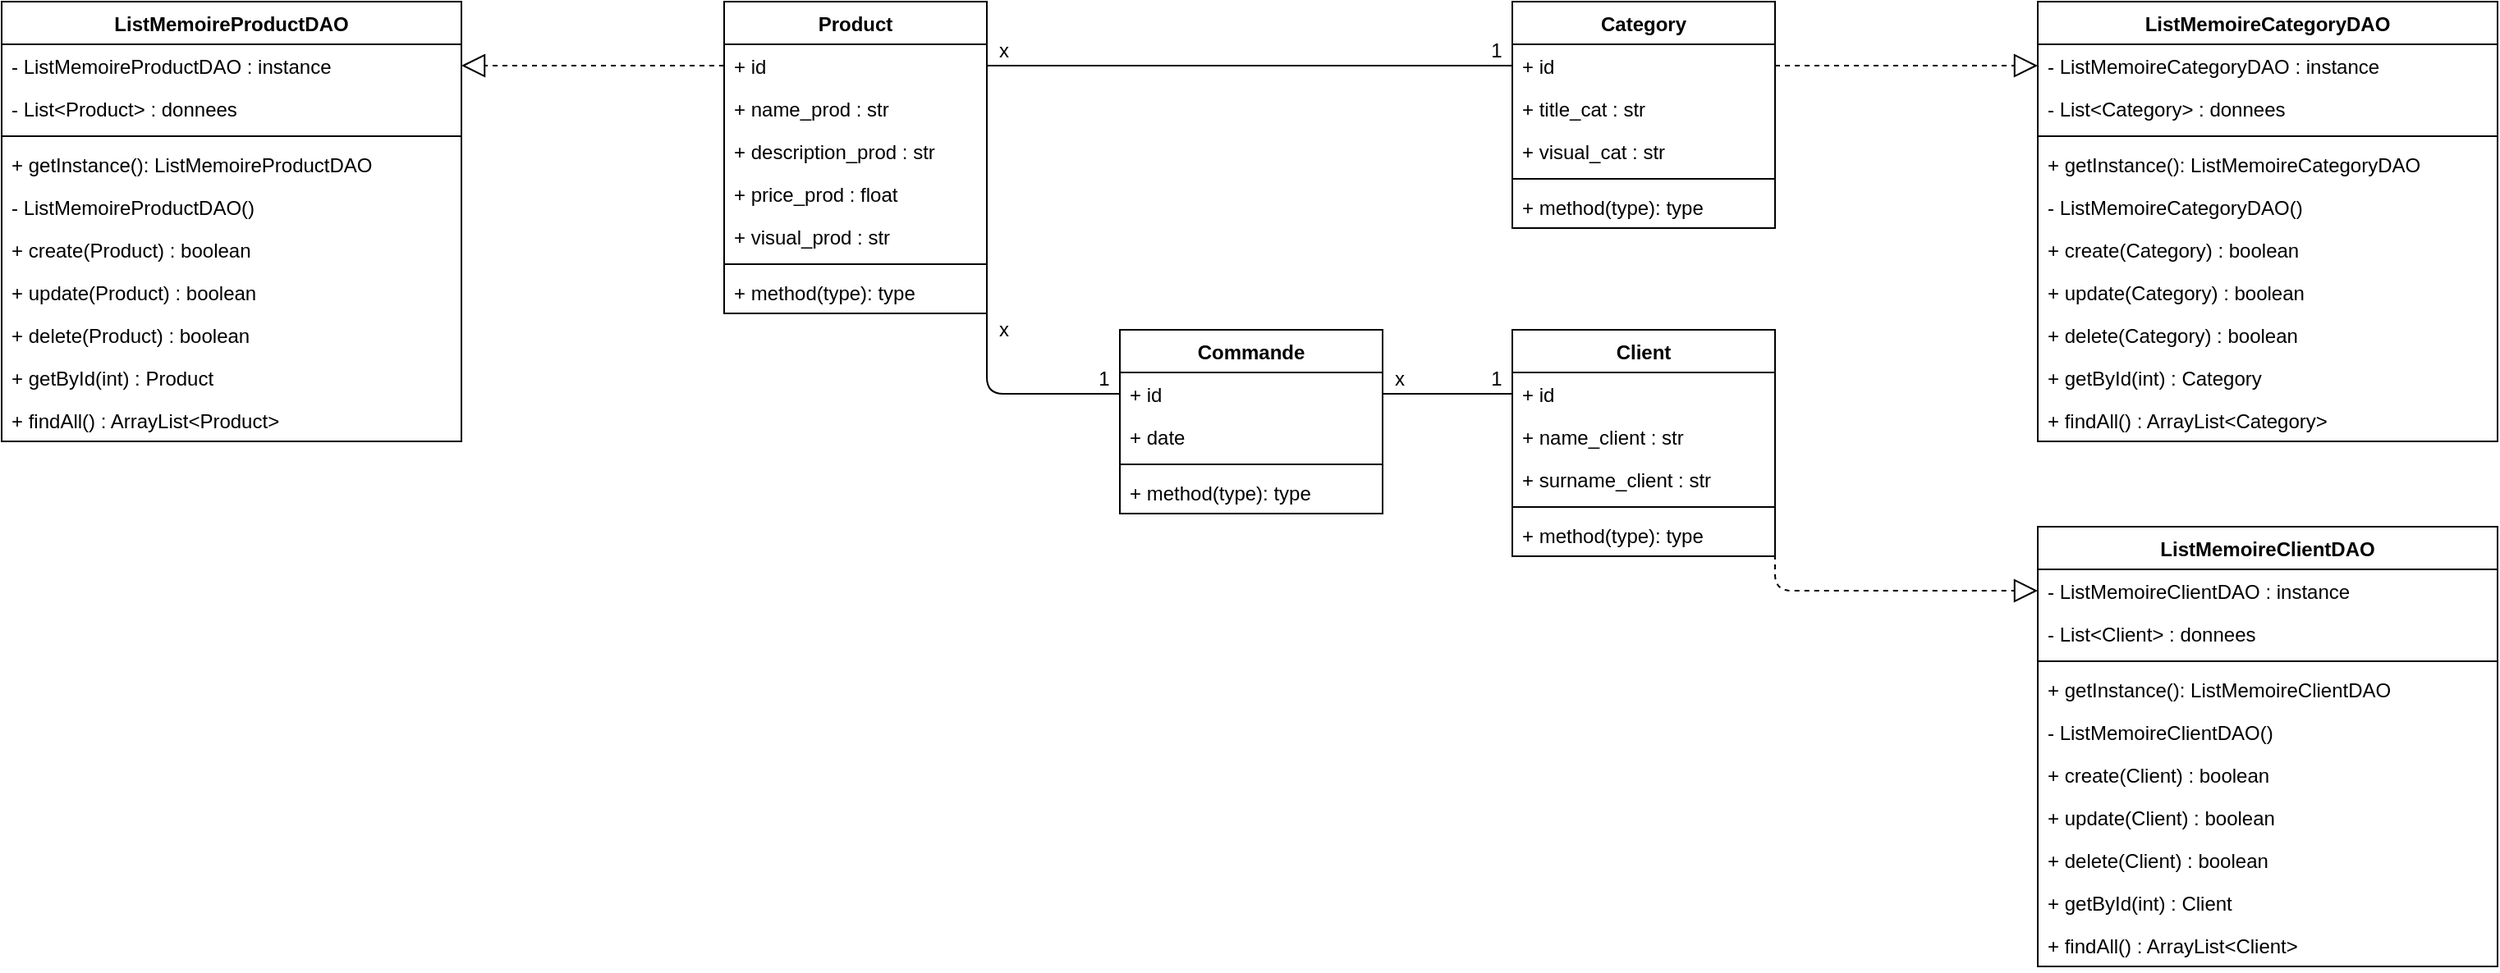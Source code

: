 <mxfile version="13.7.3" type="github">
  <diagram id="C5RBs43oDa-KdzZeNtuy" name="Page-1">
    <mxGraphModel dx="2130" dy="885" grid="1" gridSize="10" guides="1" tooltips="1" connect="1" arrows="1" fold="1" page="1" pageScale="1" pageWidth="827" pageHeight="1169" math="0" shadow="0">
      <root>
        <mxCell id="WIyWlLk6GJQsqaUBKTNV-0" />
        <mxCell id="WIyWlLk6GJQsqaUBKTNV-1" parent="WIyWlLk6GJQsqaUBKTNV-0" />
        <mxCell id="BMgDzN0odZBPxnhYGecx-119" value="" style="endArrow=none;html=1;entryX=1;entryY=0.5;entryDx=0;entryDy=0;exitX=0;exitY=0.5;exitDx=0;exitDy=0;" edge="1" parent="WIyWlLk6GJQsqaUBKTNV-1" source="BMgDzN0odZBPxnhYGecx-87" target="BMgDzN0odZBPxnhYGecx-117">
          <mxGeometry width="50" height="50" relative="1" as="geometry">
            <mxPoint x="200" y="250" as="sourcePoint" />
            <mxPoint x="250" y="200" as="targetPoint" />
            <Array as="points">
              <mxPoint x="640" y="279" />
            </Array>
          </mxGeometry>
        </mxCell>
        <mxCell id="BMgDzN0odZBPxnhYGecx-120" value="" style="endArrow=none;html=1;entryX=0;entryY=0.5;entryDx=0;entryDy=0;exitX=1;exitY=0.5;exitDx=0;exitDy=0;" edge="1" parent="WIyWlLk6GJQsqaUBKTNV-1" source="BMgDzN0odZBPxnhYGecx-87" target="BMgDzN0odZBPxnhYGecx-105">
          <mxGeometry width="50" height="50" relative="1" as="geometry">
            <mxPoint x="881" y="410" as="sourcePoint" />
            <mxPoint x="931" y="360" as="targetPoint" />
          </mxGeometry>
        </mxCell>
        <mxCell id="BMgDzN0odZBPxnhYGecx-121" value="" style="endArrow=none;html=1;entryX=0;entryY=0.5;entryDx=0;entryDy=0;exitX=1;exitY=0.5;exitDx=0;exitDy=0;" edge="1" parent="WIyWlLk6GJQsqaUBKTNV-1" source="BMgDzN0odZBPxnhYGecx-111" target="BMgDzN0odZBPxnhYGecx-99">
          <mxGeometry width="50" height="50" relative="1" as="geometry">
            <mxPoint x="200" y="250" as="sourcePoint" />
            <mxPoint x="250" y="200" as="targetPoint" />
          </mxGeometry>
        </mxCell>
        <mxCell id="BMgDzN0odZBPxnhYGecx-122" value="" style="endArrow=block;dashed=1;endFill=0;endSize=12;html=1;entryX=0;entryY=0.5;entryDx=0;entryDy=0;exitX=1;exitY=0.5;exitDx=0;exitDy=0;" edge="1" parent="WIyWlLk6GJQsqaUBKTNV-1" source="BMgDzN0odZBPxnhYGecx-99" target="BMgDzN0odZBPxnhYGecx-5">
          <mxGeometry width="160" relative="1" as="geometry">
            <mxPoint x="660" y="230" as="sourcePoint" />
            <mxPoint x="820" y="230" as="targetPoint" />
          </mxGeometry>
        </mxCell>
        <mxCell id="BMgDzN0odZBPxnhYGecx-123" value="" style="endArrow=block;dashed=1;endFill=0;endSize=12;html=1;entryX=0;entryY=0.5;entryDx=0;entryDy=0;exitX=1;exitY=0.5;exitDx=0;exitDy=0;" edge="1" parent="WIyWlLk6GJQsqaUBKTNV-1" source="BMgDzN0odZBPxnhYGecx-109" target="BMgDzN0odZBPxnhYGecx-58">
          <mxGeometry width="160" relative="1" as="geometry">
            <mxPoint x="660" y="370" as="sourcePoint" />
            <mxPoint x="820" y="370" as="targetPoint" />
            <Array as="points">
              <mxPoint x="1120" y="399" />
            </Array>
          </mxGeometry>
        </mxCell>
        <mxCell id="BMgDzN0odZBPxnhYGecx-124" value="" style="endArrow=block;dashed=1;endFill=0;endSize=12;html=1;exitX=0;exitY=0.5;exitDx=0;exitDy=0;entryX=1;entryY=0.5;entryDx=0;entryDy=0;" edge="1" parent="WIyWlLk6GJQsqaUBKTNV-1" source="BMgDzN0odZBPxnhYGecx-111" target="BMgDzN0odZBPxnhYGecx-69">
          <mxGeometry width="160" relative="1" as="geometry">
            <mxPoint x="660" y="370" as="sourcePoint" />
            <mxPoint x="820" y="370" as="targetPoint" />
          </mxGeometry>
        </mxCell>
        <mxCell id="BMgDzN0odZBPxnhYGecx-110" value="Product" style="swimlane;fontStyle=1;align=center;verticalAlign=top;childLayout=stackLayout;horizontal=1;startSize=26;horizontalStack=0;resizeParent=1;resizeParentMax=0;resizeLast=0;collapsible=1;marginBottom=0;" vertex="1" parent="WIyWlLk6GJQsqaUBKTNV-1">
          <mxGeometry x="480" y="40" width="160" height="190" as="geometry" />
        </mxCell>
        <mxCell id="BMgDzN0odZBPxnhYGecx-111" value="+ id" style="text;strokeColor=none;fillColor=none;align=left;verticalAlign=top;spacingLeft=4;spacingRight=4;overflow=hidden;rotatable=0;points=[[0,0.5],[1,0.5]];portConstraint=eastwest;" vertex="1" parent="BMgDzN0odZBPxnhYGecx-110">
          <mxGeometry y="26" width="160" height="26" as="geometry" />
        </mxCell>
        <mxCell id="BMgDzN0odZBPxnhYGecx-112" value="+ name_prod : str" style="text;strokeColor=none;fillColor=none;align=left;verticalAlign=top;spacingLeft=4;spacingRight=4;overflow=hidden;rotatable=0;points=[[0,0.5],[1,0.5]];portConstraint=eastwest;" vertex="1" parent="BMgDzN0odZBPxnhYGecx-110">
          <mxGeometry y="52" width="160" height="26" as="geometry" />
        </mxCell>
        <mxCell id="BMgDzN0odZBPxnhYGecx-113" value="+ description_prod : str" style="text;strokeColor=none;fillColor=none;align=left;verticalAlign=top;spacingLeft=4;spacingRight=4;overflow=hidden;rotatable=0;points=[[0,0.5],[1,0.5]];portConstraint=eastwest;" vertex="1" parent="BMgDzN0odZBPxnhYGecx-110">
          <mxGeometry y="78" width="160" height="26" as="geometry" />
        </mxCell>
        <mxCell id="BMgDzN0odZBPxnhYGecx-114" value="+ price_prod : float" style="text;strokeColor=none;fillColor=none;align=left;verticalAlign=top;spacingLeft=4;spacingRight=4;overflow=hidden;rotatable=0;points=[[0,0.5],[1,0.5]];portConstraint=eastwest;" vertex="1" parent="BMgDzN0odZBPxnhYGecx-110">
          <mxGeometry y="104" width="160" height="26" as="geometry" />
        </mxCell>
        <mxCell id="BMgDzN0odZBPxnhYGecx-115" value="+ visual_prod : str" style="text;strokeColor=none;fillColor=none;align=left;verticalAlign=top;spacingLeft=4;spacingRight=4;overflow=hidden;rotatable=0;points=[[0,0.5],[1,0.5]];portConstraint=eastwest;" vertex="1" parent="BMgDzN0odZBPxnhYGecx-110">
          <mxGeometry y="130" width="160" height="26" as="geometry" />
        </mxCell>
        <mxCell id="BMgDzN0odZBPxnhYGecx-116" value="" style="line;strokeWidth=1;fillColor=none;align=left;verticalAlign=middle;spacingTop=-1;spacingLeft=3;spacingRight=3;rotatable=0;labelPosition=right;points=[];portConstraint=eastwest;" vertex="1" parent="BMgDzN0odZBPxnhYGecx-110">
          <mxGeometry y="156" width="160" height="8" as="geometry" />
        </mxCell>
        <mxCell id="BMgDzN0odZBPxnhYGecx-117" value="+ method(type): type" style="text;strokeColor=none;fillColor=none;align=left;verticalAlign=top;spacingLeft=4;spacingRight=4;overflow=hidden;rotatable=0;points=[[0,0.5],[1,0.5]];portConstraint=eastwest;" vertex="1" parent="BMgDzN0odZBPxnhYGecx-110">
          <mxGeometry y="164" width="160" height="26" as="geometry" />
        </mxCell>
        <mxCell id="BMgDzN0odZBPxnhYGecx-4" value="ListMemoireCategoryDAO&#xa;" style="swimlane;fontStyle=1;align=center;verticalAlign=top;childLayout=stackLayout;horizontal=1;startSize=26;horizontalStack=0;resizeParent=1;resizeParentMax=0;resizeLast=0;collapsible=1;marginBottom=0;" vertex="1" parent="WIyWlLk6GJQsqaUBKTNV-1">
          <mxGeometry x="1280" y="40" width="280" height="268" as="geometry" />
        </mxCell>
        <mxCell id="BMgDzN0odZBPxnhYGecx-5" value="- ListMemoireCategoryDAO : instance" style="text;strokeColor=none;fillColor=none;align=left;verticalAlign=top;spacingLeft=4;spacingRight=4;overflow=hidden;rotatable=0;points=[[0,0.5],[1,0.5]];portConstraint=eastwest;" vertex="1" parent="BMgDzN0odZBPxnhYGecx-4">
          <mxGeometry y="26" width="280" height="26" as="geometry" />
        </mxCell>
        <mxCell id="BMgDzN0odZBPxnhYGecx-55" value="- List&lt;Category&gt; : donnees" style="text;strokeColor=none;fillColor=none;align=left;verticalAlign=top;spacingLeft=4;spacingRight=4;overflow=hidden;rotatable=0;points=[[0,0.5],[1,0.5]];portConstraint=eastwest;" vertex="1" parent="BMgDzN0odZBPxnhYGecx-4">
          <mxGeometry y="52" width="280" height="26" as="geometry" />
        </mxCell>
        <mxCell id="BMgDzN0odZBPxnhYGecx-6" value="" style="line;strokeWidth=1;fillColor=none;align=left;verticalAlign=middle;spacingTop=-1;spacingLeft=3;spacingRight=3;rotatable=0;labelPosition=right;points=[];portConstraint=eastwest;" vertex="1" parent="BMgDzN0odZBPxnhYGecx-4">
          <mxGeometry y="78" width="280" height="8" as="geometry" />
        </mxCell>
        <mxCell id="BMgDzN0odZBPxnhYGecx-7" value="+ getInstance(): ListMemoireCategoryDAO" style="text;strokeColor=none;fillColor=none;align=left;verticalAlign=top;spacingLeft=4;spacingRight=4;overflow=hidden;rotatable=0;points=[[0,0.5],[1,0.5]];portConstraint=eastwest;" vertex="1" parent="BMgDzN0odZBPxnhYGecx-4">
          <mxGeometry y="86" width="280" height="26" as="geometry" />
        </mxCell>
        <mxCell id="BMgDzN0odZBPxnhYGecx-50" value="- ListMemoireCategoryDAO()&#xa;" style="text;strokeColor=none;fillColor=none;align=left;verticalAlign=top;spacingLeft=4;spacingRight=4;overflow=hidden;rotatable=0;points=[[0,0.5],[1,0.5]];portConstraint=eastwest;" vertex="1" parent="BMgDzN0odZBPxnhYGecx-4">
          <mxGeometry y="112" width="280" height="26" as="geometry" />
        </mxCell>
        <mxCell id="BMgDzN0odZBPxnhYGecx-51" value="+ create(Category) : boolean" style="text;strokeColor=none;fillColor=none;align=left;verticalAlign=top;spacingLeft=4;spacingRight=4;overflow=hidden;rotatable=0;points=[[0,0.5],[1,0.5]];portConstraint=eastwest;" vertex="1" parent="BMgDzN0odZBPxnhYGecx-4">
          <mxGeometry y="138" width="280" height="26" as="geometry" />
        </mxCell>
        <mxCell id="BMgDzN0odZBPxnhYGecx-52" value="+ update(Category) : boolean" style="text;strokeColor=none;fillColor=none;align=left;verticalAlign=top;spacingLeft=4;spacingRight=4;overflow=hidden;rotatable=0;points=[[0,0.5],[1,0.5]];portConstraint=eastwest;" vertex="1" parent="BMgDzN0odZBPxnhYGecx-4">
          <mxGeometry y="164" width="280" height="26" as="geometry" />
        </mxCell>
        <mxCell id="BMgDzN0odZBPxnhYGecx-53" value="+ delete(Category) : boolean" style="text;strokeColor=none;fillColor=none;align=left;verticalAlign=top;spacingLeft=4;spacingRight=4;overflow=hidden;rotatable=0;points=[[0,0.5],[1,0.5]];portConstraint=eastwest;" vertex="1" parent="BMgDzN0odZBPxnhYGecx-4">
          <mxGeometry y="190" width="280" height="26" as="geometry" />
        </mxCell>
        <mxCell id="BMgDzN0odZBPxnhYGecx-54" value="+ getById(int) : Category" style="text;strokeColor=none;fillColor=none;align=left;verticalAlign=top;spacingLeft=4;spacingRight=4;overflow=hidden;rotatable=0;points=[[0,0.5],[1,0.5]];portConstraint=eastwest;" vertex="1" parent="BMgDzN0odZBPxnhYGecx-4">
          <mxGeometry y="216" width="280" height="26" as="geometry" />
        </mxCell>
        <mxCell id="BMgDzN0odZBPxnhYGecx-56" value="+ findAll() : ArrayList&lt;Category&gt;" style="text;strokeColor=none;fillColor=none;align=left;verticalAlign=top;spacingLeft=4;spacingRight=4;overflow=hidden;rotatable=0;points=[[0,0.5],[1,0.5]];portConstraint=eastwest;" vertex="1" parent="BMgDzN0odZBPxnhYGecx-4">
          <mxGeometry y="242" width="280" height="26" as="geometry" />
        </mxCell>
        <mxCell id="BMgDzN0odZBPxnhYGecx-86" value="Commande" style="swimlane;fontStyle=1;align=center;verticalAlign=top;childLayout=stackLayout;horizontal=1;startSize=26;horizontalStack=0;resizeParent=1;resizeParentMax=0;resizeLast=0;collapsible=1;marginBottom=0;" vertex="1" parent="WIyWlLk6GJQsqaUBKTNV-1">
          <mxGeometry x="721" y="240" width="160" height="112" as="geometry" />
        </mxCell>
        <mxCell id="BMgDzN0odZBPxnhYGecx-87" value="+ id" style="text;strokeColor=none;fillColor=none;align=left;verticalAlign=top;spacingLeft=4;spacingRight=4;overflow=hidden;rotatable=0;points=[[0,0.5],[1,0.5]];portConstraint=eastwest;" vertex="1" parent="BMgDzN0odZBPxnhYGecx-86">
          <mxGeometry y="26" width="160" height="26" as="geometry" />
        </mxCell>
        <mxCell id="BMgDzN0odZBPxnhYGecx-131" value="+ date" style="text;strokeColor=none;fillColor=none;align=left;verticalAlign=top;spacingLeft=4;spacingRight=4;overflow=hidden;rotatable=0;points=[[0,0.5],[1,0.5]];portConstraint=eastwest;" vertex="1" parent="BMgDzN0odZBPxnhYGecx-86">
          <mxGeometry y="52" width="160" height="26" as="geometry" />
        </mxCell>
        <mxCell id="BMgDzN0odZBPxnhYGecx-88" value="" style="line;strokeWidth=1;fillColor=none;align=left;verticalAlign=middle;spacingTop=-1;spacingLeft=3;spacingRight=3;rotatable=0;labelPosition=right;points=[];portConstraint=eastwest;" vertex="1" parent="BMgDzN0odZBPxnhYGecx-86">
          <mxGeometry y="78" width="160" height="8" as="geometry" />
        </mxCell>
        <mxCell id="BMgDzN0odZBPxnhYGecx-89" value="+ method(type): type" style="text;strokeColor=none;fillColor=none;align=left;verticalAlign=top;spacingLeft=4;spacingRight=4;overflow=hidden;rotatable=0;points=[[0,0.5],[1,0.5]];portConstraint=eastwest;" vertex="1" parent="BMgDzN0odZBPxnhYGecx-86">
          <mxGeometry y="86" width="160" height="26" as="geometry" />
        </mxCell>
        <mxCell id="BMgDzN0odZBPxnhYGecx-104" value="Client" style="swimlane;fontStyle=1;align=center;verticalAlign=top;childLayout=stackLayout;horizontal=1;startSize=26;horizontalStack=0;resizeParent=1;resizeParentMax=0;resizeLast=0;collapsible=1;marginBottom=0;" vertex="1" parent="WIyWlLk6GJQsqaUBKTNV-1">
          <mxGeometry x="960" y="240" width="160" height="138" as="geometry" />
        </mxCell>
        <mxCell id="BMgDzN0odZBPxnhYGecx-105" value="+ id" style="text;strokeColor=none;fillColor=none;align=left;verticalAlign=top;spacingLeft=4;spacingRight=4;overflow=hidden;rotatable=0;points=[[0,0.5],[1,0.5]];portConstraint=eastwest;" vertex="1" parent="BMgDzN0odZBPxnhYGecx-104">
          <mxGeometry y="26" width="160" height="26" as="geometry" />
        </mxCell>
        <mxCell id="BMgDzN0odZBPxnhYGecx-106" value="+ name_client : str" style="text;strokeColor=none;fillColor=none;align=left;verticalAlign=top;spacingLeft=4;spacingRight=4;overflow=hidden;rotatable=0;points=[[0,0.5],[1,0.5]];portConstraint=eastwest;" vertex="1" parent="BMgDzN0odZBPxnhYGecx-104">
          <mxGeometry y="52" width="160" height="26" as="geometry" />
        </mxCell>
        <mxCell id="BMgDzN0odZBPxnhYGecx-107" value="+ surname_client : str" style="text;strokeColor=none;fillColor=none;align=left;verticalAlign=top;spacingLeft=4;spacingRight=4;overflow=hidden;rotatable=0;points=[[0,0.5],[1,0.5]];portConstraint=eastwest;" vertex="1" parent="BMgDzN0odZBPxnhYGecx-104">
          <mxGeometry y="78" width="160" height="26" as="geometry" />
        </mxCell>
        <mxCell id="BMgDzN0odZBPxnhYGecx-108" value="" style="line;strokeWidth=1;fillColor=none;align=left;verticalAlign=middle;spacingTop=-1;spacingLeft=3;spacingRight=3;rotatable=0;labelPosition=right;points=[];portConstraint=eastwest;" vertex="1" parent="BMgDzN0odZBPxnhYGecx-104">
          <mxGeometry y="104" width="160" height="8" as="geometry" />
        </mxCell>
        <mxCell id="BMgDzN0odZBPxnhYGecx-109" value="+ method(type): type" style="text;strokeColor=none;fillColor=none;align=left;verticalAlign=top;spacingLeft=4;spacingRight=4;overflow=hidden;rotatable=0;points=[[0,0.5],[1,0.5]];portConstraint=eastwest;" vertex="1" parent="BMgDzN0odZBPxnhYGecx-104">
          <mxGeometry y="112" width="160" height="26" as="geometry" />
        </mxCell>
        <mxCell id="BMgDzN0odZBPxnhYGecx-98" value="Category" style="swimlane;fontStyle=1;align=center;verticalAlign=top;childLayout=stackLayout;horizontal=1;startSize=26;horizontalStack=0;resizeParent=1;resizeParentMax=0;resizeLast=0;collapsible=1;marginBottom=0;" vertex="1" parent="WIyWlLk6GJQsqaUBKTNV-1">
          <mxGeometry x="960" y="40" width="160" height="138" as="geometry" />
        </mxCell>
        <mxCell id="BMgDzN0odZBPxnhYGecx-99" value="+ id" style="text;strokeColor=none;fillColor=none;align=left;verticalAlign=top;spacingLeft=4;spacingRight=4;overflow=hidden;rotatable=0;points=[[0,0.5],[1,0.5]];portConstraint=eastwest;" vertex="1" parent="BMgDzN0odZBPxnhYGecx-98">
          <mxGeometry y="26" width="160" height="26" as="geometry" />
        </mxCell>
        <mxCell id="BMgDzN0odZBPxnhYGecx-100" value="+ title_cat : str" style="text;strokeColor=none;fillColor=none;align=left;verticalAlign=top;spacingLeft=4;spacingRight=4;overflow=hidden;rotatable=0;points=[[0,0.5],[1,0.5]];portConstraint=eastwest;" vertex="1" parent="BMgDzN0odZBPxnhYGecx-98">
          <mxGeometry y="52" width="160" height="26" as="geometry" />
        </mxCell>
        <mxCell id="BMgDzN0odZBPxnhYGecx-101" value="+ visual_cat : str" style="text;strokeColor=none;fillColor=none;align=left;verticalAlign=top;spacingLeft=4;spacingRight=4;overflow=hidden;rotatable=0;points=[[0,0.5],[1,0.5]];portConstraint=eastwest;" vertex="1" parent="BMgDzN0odZBPxnhYGecx-98">
          <mxGeometry y="78" width="160" height="26" as="geometry" />
        </mxCell>
        <mxCell id="BMgDzN0odZBPxnhYGecx-102" value="" style="line;strokeWidth=1;fillColor=none;align=left;verticalAlign=middle;spacingTop=-1;spacingLeft=3;spacingRight=3;rotatable=0;labelPosition=right;points=[];portConstraint=eastwest;" vertex="1" parent="BMgDzN0odZBPxnhYGecx-98">
          <mxGeometry y="104" width="160" height="8" as="geometry" />
        </mxCell>
        <mxCell id="BMgDzN0odZBPxnhYGecx-103" value="+ method(type): type" style="text;strokeColor=none;fillColor=none;align=left;verticalAlign=top;spacingLeft=4;spacingRight=4;overflow=hidden;rotatable=0;points=[[0,0.5],[1,0.5]];portConstraint=eastwest;" vertex="1" parent="BMgDzN0odZBPxnhYGecx-98">
          <mxGeometry y="112" width="160" height="26" as="geometry" />
        </mxCell>
        <mxCell id="BMgDzN0odZBPxnhYGecx-57" value="ListMemoireClientDAO&#xa;" style="swimlane;fontStyle=1;align=center;verticalAlign=top;childLayout=stackLayout;horizontal=1;startSize=26;horizontalStack=0;resizeParent=1;resizeParentMax=0;resizeLast=0;collapsible=1;marginBottom=0;" vertex="1" parent="WIyWlLk6GJQsqaUBKTNV-1">
          <mxGeometry x="1280" y="360" width="280" height="268" as="geometry" />
        </mxCell>
        <mxCell id="BMgDzN0odZBPxnhYGecx-58" value="- ListMemoireClientDAO : instance" style="text;strokeColor=none;fillColor=none;align=left;verticalAlign=top;spacingLeft=4;spacingRight=4;overflow=hidden;rotatable=0;points=[[0,0.5],[1,0.5]];portConstraint=eastwest;" vertex="1" parent="BMgDzN0odZBPxnhYGecx-57">
          <mxGeometry y="26" width="280" height="26" as="geometry" />
        </mxCell>
        <mxCell id="BMgDzN0odZBPxnhYGecx-59" value="- List&lt;Client&gt; : donnees" style="text;strokeColor=none;fillColor=none;align=left;verticalAlign=top;spacingLeft=4;spacingRight=4;overflow=hidden;rotatable=0;points=[[0,0.5],[1,0.5]];portConstraint=eastwest;" vertex="1" parent="BMgDzN0odZBPxnhYGecx-57">
          <mxGeometry y="52" width="280" height="26" as="geometry" />
        </mxCell>
        <mxCell id="BMgDzN0odZBPxnhYGecx-60" value="" style="line;strokeWidth=1;fillColor=none;align=left;verticalAlign=middle;spacingTop=-1;spacingLeft=3;spacingRight=3;rotatable=0;labelPosition=right;points=[];portConstraint=eastwest;" vertex="1" parent="BMgDzN0odZBPxnhYGecx-57">
          <mxGeometry y="78" width="280" height="8" as="geometry" />
        </mxCell>
        <mxCell id="BMgDzN0odZBPxnhYGecx-61" value="+ getInstance(): ListMemoireClientDAO" style="text;strokeColor=none;fillColor=none;align=left;verticalAlign=top;spacingLeft=4;spacingRight=4;overflow=hidden;rotatable=0;points=[[0,0.5],[1,0.5]];portConstraint=eastwest;" vertex="1" parent="BMgDzN0odZBPxnhYGecx-57">
          <mxGeometry y="86" width="280" height="26" as="geometry" />
        </mxCell>
        <mxCell id="BMgDzN0odZBPxnhYGecx-62" value="- ListMemoireClientDAO()&#xa;" style="text;strokeColor=none;fillColor=none;align=left;verticalAlign=top;spacingLeft=4;spacingRight=4;overflow=hidden;rotatable=0;points=[[0,0.5],[1,0.5]];portConstraint=eastwest;" vertex="1" parent="BMgDzN0odZBPxnhYGecx-57">
          <mxGeometry y="112" width="280" height="26" as="geometry" />
        </mxCell>
        <mxCell id="BMgDzN0odZBPxnhYGecx-63" value="+ create(Client) : boolean" style="text;strokeColor=none;fillColor=none;align=left;verticalAlign=top;spacingLeft=4;spacingRight=4;overflow=hidden;rotatable=0;points=[[0,0.5],[1,0.5]];portConstraint=eastwest;" vertex="1" parent="BMgDzN0odZBPxnhYGecx-57">
          <mxGeometry y="138" width="280" height="26" as="geometry" />
        </mxCell>
        <mxCell id="BMgDzN0odZBPxnhYGecx-64" value="+ update(Client) : boolean" style="text;strokeColor=none;fillColor=none;align=left;verticalAlign=top;spacingLeft=4;spacingRight=4;overflow=hidden;rotatable=0;points=[[0,0.5],[1,0.5]];portConstraint=eastwest;" vertex="1" parent="BMgDzN0odZBPxnhYGecx-57">
          <mxGeometry y="164" width="280" height="26" as="geometry" />
        </mxCell>
        <mxCell id="BMgDzN0odZBPxnhYGecx-65" value="+ delete(Client) : boolean" style="text;strokeColor=none;fillColor=none;align=left;verticalAlign=top;spacingLeft=4;spacingRight=4;overflow=hidden;rotatable=0;points=[[0,0.5],[1,0.5]];portConstraint=eastwest;" vertex="1" parent="BMgDzN0odZBPxnhYGecx-57">
          <mxGeometry y="190" width="280" height="26" as="geometry" />
        </mxCell>
        <mxCell id="BMgDzN0odZBPxnhYGecx-66" value="+ getById(int) : Client" style="text;strokeColor=none;fillColor=none;align=left;verticalAlign=top;spacingLeft=4;spacingRight=4;overflow=hidden;rotatable=0;points=[[0,0.5],[1,0.5]];portConstraint=eastwest;" vertex="1" parent="BMgDzN0odZBPxnhYGecx-57">
          <mxGeometry y="216" width="280" height="26" as="geometry" />
        </mxCell>
        <mxCell id="BMgDzN0odZBPxnhYGecx-67" value="+ findAll() : ArrayList&lt;Client&gt;" style="text;strokeColor=none;fillColor=none;align=left;verticalAlign=top;spacingLeft=4;spacingRight=4;overflow=hidden;rotatable=0;points=[[0,0.5],[1,0.5]];portConstraint=eastwest;" vertex="1" parent="BMgDzN0odZBPxnhYGecx-57">
          <mxGeometry y="242" width="280" height="26" as="geometry" />
        </mxCell>
        <mxCell id="BMgDzN0odZBPxnhYGecx-68" value="ListMemoireProductDAO&#xa;" style="swimlane;fontStyle=1;align=center;verticalAlign=top;childLayout=stackLayout;horizontal=1;startSize=26;horizontalStack=0;resizeParent=1;resizeParentMax=0;resizeLast=0;collapsible=1;marginBottom=0;" vertex="1" parent="WIyWlLk6GJQsqaUBKTNV-1">
          <mxGeometry x="40" y="40" width="280" height="268" as="geometry" />
        </mxCell>
        <mxCell id="BMgDzN0odZBPxnhYGecx-69" value="- ListMemoireProductDAO : instance" style="text;strokeColor=none;fillColor=none;align=left;verticalAlign=top;spacingLeft=4;spacingRight=4;overflow=hidden;rotatable=0;points=[[0,0.5],[1,0.5]];portConstraint=eastwest;" vertex="1" parent="BMgDzN0odZBPxnhYGecx-68">
          <mxGeometry y="26" width="280" height="26" as="geometry" />
        </mxCell>
        <mxCell id="BMgDzN0odZBPxnhYGecx-70" value="- List&lt;Product&gt; : donnees" style="text;strokeColor=none;fillColor=none;align=left;verticalAlign=top;spacingLeft=4;spacingRight=4;overflow=hidden;rotatable=0;points=[[0,0.5],[1,0.5]];portConstraint=eastwest;" vertex="1" parent="BMgDzN0odZBPxnhYGecx-68">
          <mxGeometry y="52" width="280" height="26" as="geometry" />
        </mxCell>
        <mxCell id="BMgDzN0odZBPxnhYGecx-71" value="" style="line;strokeWidth=1;fillColor=none;align=left;verticalAlign=middle;spacingTop=-1;spacingLeft=3;spacingRight=3;rotatable=0;labelPosition=right;points=[];portConstraint=eastwest;" vertex="1" parent="BMgDzN0odZBPxnhYGecx-68">
          <mxGeometry y="78" width="280" height="8" as="geometry" />
        </mxCell>
        <mxCell id="BMgDzN0odZBPxnhYGecx-72" value="+ getInstance(): ListMemoireProductDAO" style="text;strokeColor=none;fillColor=none;align=left;verticalAlign=top;spacingLeft=4;spacingRight=4;overflow=hidden;rotatable=0;points=[[0,0.5],[1,0.5]];portConstraint=eastwest;" vertex="1" parent="BMgDzN0odZBPxnhYGecx-68">
          <mxGeometry y="86" width="280" height="26" as="geometry" />
        </mxCell>
        <mxCell id="BMgDzN0odZBPxnhYGecx-73" value="- ListMemoireProductDAO()&#xa;" style="text;strokeColor=none;fillColor=none;align=left;verticalAlign=top;spacingLeft=4;spacingRight=4;overflow=hidden;rotatable=0;points=[[0,0.5],[1,0.5]];portConstraint=eastwest;" vertex="1" parent="BMgDzN0odZBPxnhYGecx-68">
          <mxGeometry y="112" width="280" height="26" as="geometry" />
        </mxCell>
        <mxCell id="BMgDzN0odZBPxnhYGecx-74" value="+ create(Product) : boolean" style="text;strokeColor=none;fillColor=none;align=left;verticalAlign=top;spacingLeft=4;spacingRight=4;overflow=hidden;rotatable=0;points=[[0,0.5],[1,0.5]];portConstraint=eastwest;" vertex="1" parent="BMgDzN0odZBPxnhYGecx-68">
          <mxGeometry y="138" width="280" height="26" as="geometry" />
        </mxCell>
        <mxCell id="BMgDzN0odZBPxnhYGecx-75" value="+ update(Product) : boolean" style="text;strokeColor=none;fillColor=none;align=left;verticalAlign=top;spacingLeft=4;spacingRight=4;overflow=hidden;rotatable=0;points=[[0,0.5],[1,0.5]];portConstraint=eastwest;" vertex="1" parent="BMgDzN0odZBPxnhYGecx-68">
          <mxGeometry y="164" width="280" height="26" as="geometry" />
        </mxCell>
        <mxCell id="BMgDzN0odZBPxnhYGecx-76" value="+ delete(Product) : boolean" style="text;strokeColor=none;fillColor=none;align=left;verticalAlign=top;spacingLeft=4;spacingRight=4;overflow=hidden;rotatable=0;points=[[0,0.5],[1,0.5]];portConstraint=eastwest;" vertex="1" parent="BMgDzN0odZBPxnhYGecx-68">
          <mxGeometry y="190" width="280" height="26" as="geometry" />
        </mxCell>
        <mxCell id="BMgDzN0odZBPxnhYGecx-77" value="+ getById(int) : Product" style="text;strokeColor=none;fillColor=none;align=left;verticalAlign=top;spacingLeft=4;spacingRight=4;overflow=hidden;rotatable=0;points=[[0,0.5],[1,0.5]];portConstraint=eastwest;" vertex="1" parent="BMgDzN0odZBPxnhYGecx-68">
          <mxGeometry y="216" width="280" height="26" as="geometry" />
        </mxCell>
        <mxCell id="BMgDzN0odZBPxnhYGecx-78" value="+ findAll() : ArrayList&lt;Product&gt;" style="text;strokeColor=none;fillColor=none;align=left;verticalAlign=top;spacingLeft=4;spacingRight=4;overflow=hidden;rotatable=0;points=[[0,0.5],[1,0.5]];portConstraint=eastwest;" vertex="1" parent="BMgDzN0odZBPxnhYGecx-68">
          <mxGeometry y="242" width="280" height="26" as="geometry" />
        </mxCell>
        <mxCell id="BMgDzN0odZBPxnhYGecx-125" value="x" style="text;html=1;resizable=0;autosize=1;align=center;verticalAlign=middle;points=[];fillColor=none;strokeColor=none;rounded=0;" vertex="1" parent="WIyWlLk6GJQsqaUBKTNV-1">
          <mxGeometry x="640" y="60" width="20" height="20" as="geometry" />
        </mxCell>
        <mxCell id="BMgDzN0odZBPxnhYGecx-126" value="x" style="text;html=1;resizable=0;autosize=1;align=center;verticalAlign=middle;points=[];fillColor=none;strokeColor=none;rounded=0;" vertex="1" parent="WIyWlLk6GJQsqaUBKTNV-1">
          <mxGeometry x="640" y="230" width="20" height="20" as="geometry" />
        </mxCell>
        <mxCell id="BMgDzN0odZBPxnhYGecx-127" value="1" style="text;html=1;resizable=0;autosize=1;align=center;verticalAlign=middle;points=[];fillColor=none;strokeColor=none;rounded=0;" vertex="1" parent="WIyWlLk6GJQsqaUBKTNV-1">
          <mxGeometry x="701" y="260" width="20" height="20" as="geometry" />
        </mxCell>
        <mxCell id="BMgDzN0odZBPxnhYGecx-128" value="x" style="text;html=1;resizable=0;autosize=1;align=center;verticalAlign=middle;points=[];fillColor=none;strokeColor=none;rounded=0;" vertex="1" parent="WIyWlLk6GJQsqaUBKTNV-1">
          <mxGeometry x="881" y="260" width="20" height="20" as="geometry" />
        </mxCell>
        <mxCell id="BMgDzN0odZBPxnhYGecx-129" value="1" style="text;html=1;resizable=0;autosize=1;align=center;verticalAlign=middle;points=[];fillColor=none;strokeColor=none;rounded=0;" vertex="1" parent="WIyWlLk6GJQsqaUBKTNV-1">
          <mxGeometry x="940" y="260" width="20" height="20" as="geometry" />
        </mxCell>
        <mxCell id="BMgDzN0odZBPxnhYGecx-130" value="1" style="text;html=1;resizable=0;autosize=1;align=center;verticalAlign=middle;points=[];fillColor=none;strokeColor=none;rounded=0;" vertex="1" parent="WIyWlLk6GJQsqaUBKTNV-1">
          <mxGeometry x="940" y="60" width="20" height="20" as="geometry" />
        </mxCell>
      </root>
    </mxGraphModel>
  </diagram>
</mxfile>
